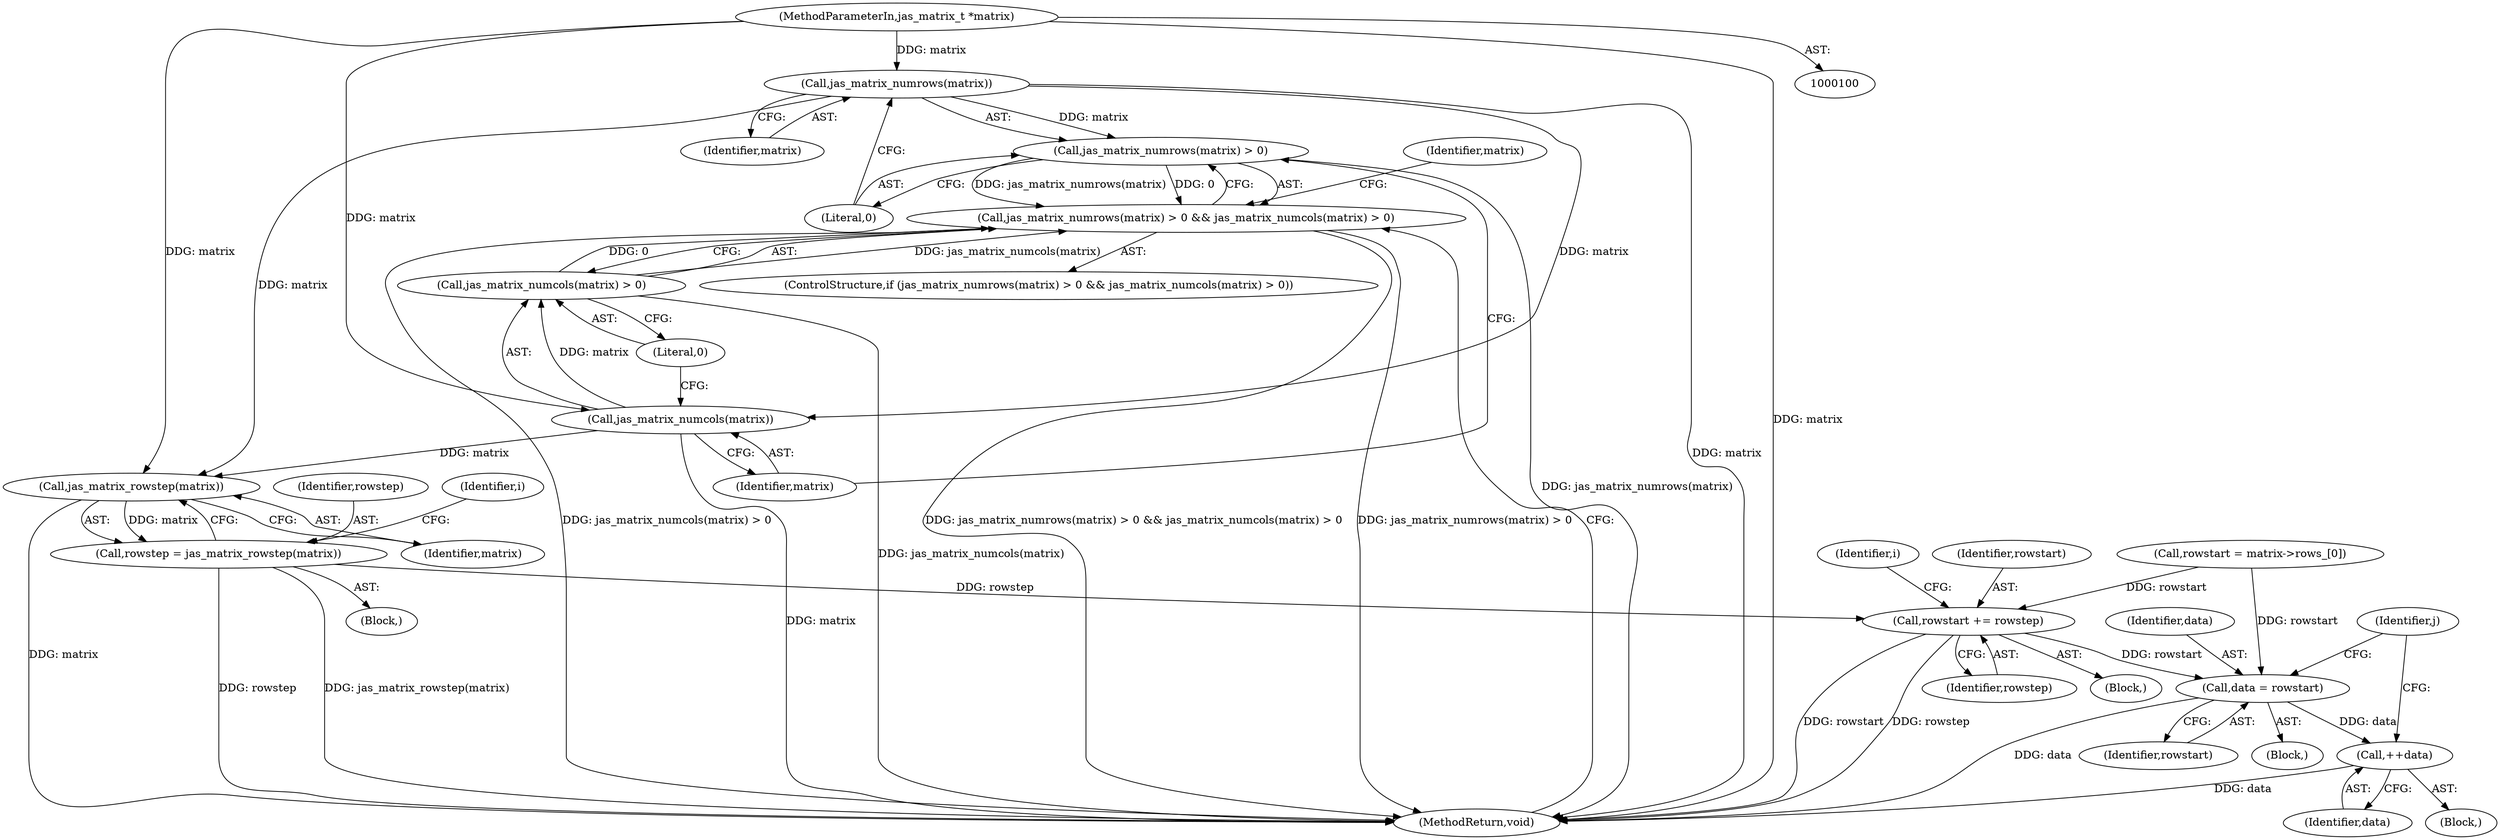 digraph "0_jasper_d42b2388f7f8e0332c846675133acea151fc557a_15@pointer" {
"1000112" [label="(Call,jas_matrix_numrows(matrix))"];
"1000101" [label="(MethodParameterIn,jas_matrix_t *matrix)"];
"1000111" [label="(Call,jas_matrix_numrows(matrix) > 0)"];
"1000110" [label="(Call,jas_matrix_numrows(matrix) > 0 && jas_matrix_numcols(matrix) > 0)"];
"1000116" [label="(Call,jas_matrix_numcols(matrix))"];
"1000115" [label="(Call,jas_matrix_numcols(matrix) > 0)"];
"1000126" [label="(Call,jas_matrix_rowstep(matrix))"];
"1000124" [label="(Call,rowstep = jas_matrix_rowstep(matrix))"];
"1000148" [label="(Call,rowstart += rowstep)"];
"1000159" [label="(Call,data = rowstart)"];
"1000168" [label="(Call,++data)"];
"1000116" [label="(Call,jas_matrix_numcols(matrix))"];
"1000143" [label="(Identifier,i)"];
"1000161" [label="(Identifier,rowstart)"];
"1000124" [label="(Call,rowstep = jas_matrix_rowstep(matrix))"];
"1000114" [label="(Literal,0)"];
"1000168" [label="(Call,++data)"];
"1000150" [label="(Identifier,rowstep)"];
"1000118" [label="(Literal,0)"];
"1000125" [label="(Identifier,rowstep)"];
"1000115" [label="(Call,jas_matrix_numcols(matrix) > 0)"];
"1000119" [label="(Block,)"];
"1000159" [label="(Call,data = rowstart)"];
"1000110" [label="(Call,jas_matrix_numrows(matrix) > 0 && jas_matrix_numcols(matrix) > 0)"];
"1000145" [label="(Block,)"];
"1000127" [label="(Identifier,matrix)"];
"1000126" [label="(Call,jas_matrix_rowstep(matrix))"];
"1000178" [label="(MethodReturn,void)"];
"1000117" [label="(Identifier,matrix)"];
"1000135" [label="(Call,rowstart = matrix->rows_[0])"];
"1000112" [label="(Call,jas_matrix_numrows(matrix))"];
"1000111" [label="(Call,jas_matrix_numrows(matrix) > 0)"];
"1000101" [label="(MethodParameterIn,jas_matrix_t *matrix)"];
"1000148" [label="(Call,rowstart += rowstep)"];
"1000149" [label="(Identifier,rowstart)"];
"1000113" [label="(Identifier,matrix)"];
"1000153" [label="(Block,)"];
"1000163" [label="(Identifier,j)"];
"1000109" [label="(ControlStructure,if (jas_matrix_numrows(matrix) > 0 && jas_matrix_numcols(matrix) > 0))"];
"1000122" [label="(Identifier,matrix)"];
"1000160" [label="(Identifier,data)"];
"1000131" [label="(Identifier,i)"];
"1000169" [label="(Identifier,data)"];
"1000165" [label="(Block,)"];
"1000112" -> "1000111"  [label="AST: "];
"1000112" -> "1000113"  [label="CFG: "];
"1000113" -> "1000112"  [label="AST: "];
"1000114" -> "1000112"  [label="CFG: "];
"1000112" -> "1000178"  [label="DDG: matrix"];
"1000112" -> "1000111"  [label="DDG: matrix"];
"1000101" -> "1000112"  [label="DDG: matrix"];
"1000112" -> "1000116"  [label="DDG: matrix"];
"1000112" -> "1000126"  [label="DDG: matrix"];
"1000101" -> "1000100"  [label="AST: "];
"1000101" -> "1000178"  [label="DDG: matrix"];
"1000101" -> "1000116"  [label="DDG: matrix"];
"1000101" -> "1000126"  [label="DDG: matrix"];
"1000111" -> "1000110"  [label="AST: "];
"1000111" -> "1000114"  [label="CFG: "];
"1000114" -> "1000111"  [label="AST: "];
"1000117" -> "1000111"  [label="CFG: "];
"1000110" -> "1000111"  [label="CFG: "];
"1000111" -> "1000178"  [label="DDG: jas_matrix_numrows(matrix)"];
"1000111" -> "1000110"  [label="DDG: jas_matrix_numrows(matrix)"];
"1000111" -> "1000110"  [label="DDG: 0"];
"1000110" -> "1000109"  [label="AST: "];
"1000110" -> "1000115"  [label="CFG: "];
"1000115" -> "1000110"  [label="AST: "];
"1000122" -> "1000110"  [label="CFG: "];
"1000178" -> "1000110"  [label="CFG: "];
"1000110" -> "1000178"  [label="DDG: jas_matrix_numcols(matrix) > 0"];
"1000110" -> "1000178"  [label="DDG: jas_matrix_numrows(matrix) > 0 && jas_matrix_numcols(matrix) > 0"];
"1000110" -> "1000178"  [label="DDG: jas_matrix_numrows(matrix) > 0"];
"1000115" -> "1000110"  [label="DDG: jas_matrix_numcols(matrix)"];
"1000115" -> "1000110"  [label="DDG: 0"];
"1000116" -> "1000115"  [label="AST: "];
"1000116" -> "1000117"  [label="CFG: "];
"1000117" -> "1000116"  [label="AST: "];
"1000118" -> "1000116"  [label="CFG: "];
"1000116" -> "1000178"  [label="DDG: matrix"];
"1000116" -> "1000115"  [label="DDG: matrix"];
"1000116" -> "1000126"  [label="DDG: matrix"];
"1000115" -> "1000118"  [label="CFG: "];
"1000118" -> "1000115"  [label="AST: "];
"1000115" -> "1000178"  [label="DDG: jas_matrix_numcols(matrix)"];
"1000126" -> "1000124"  [label="AST: "];
"1000126" -> "1000127"  [label="CFG: "];
"1000127" -> "1000126"  [label="AST: "];
"1000124" -> "1000126"  [label="CFG: "];
"1000126" -> "1000178"  [label="DDG: matrix"];
"1000126" -> "1000124"  [label="DDG: matrix"];
"1000124" -> "1000119"  [label="AST: "];
"1000125" -> "1000124"  [label="AST: "];
"1000131" -> "1000124"  [label="CFG: "];
"1000124" -> "1000178"  [label="DDG: rowstep"];
"1000124" -> "1000178"  [label="DDG: jas_matrix_rowstep(matrix)"];
"1000124" -> "1000148"  [label="DDG: rowstep"];
"1000148" -> "1000145"  [label="AST: "];
"1000148" -> "1000150"  [label="CFG: "];
"1000149" -> "1000148"  [label="AST: "];
"1000150" -> "1000148"  [label="AST: "];
"1000143" -> "1000148"  [label="CFG: "];
"1000148" -> "1000178"  [label="DDG: rowstart"];
"1000148" -> "1000178"  [label="DDG: rowstep"];
"1000135" -> "1000148"  [label="DDG: rowstart"];
"1000148" -> "1000159"  [label="DDG: rowstart"];
"1000159" -> "1000153"  [label="AST: "];
"1000159" -> "1000161"  [label="CFG: "];
"1000160" -> "1000159"  [label="AST: "];
"1000161" -> "1000159"  [label="AST: "];
"1000163" -> "1000159"  [label="CFG: "];
"1000159" -> "1000178"  [label="DDG: data"];
"1000135" -> "1000159"  [label="DDG: rowstart"];
"1000159" -> "1000168"  [label="DDG: data"];
"1000168" -> "1000165"  [label="AST: "];
"1000168" -> "1000169"  [label="CFG: "];
"1000169" -> "1000168"  [label="AST: "];
"1000163" -> "1000168"  [label="CFG: "];
"1000168" -> "1000178"  [label="DDG: data"];
}
